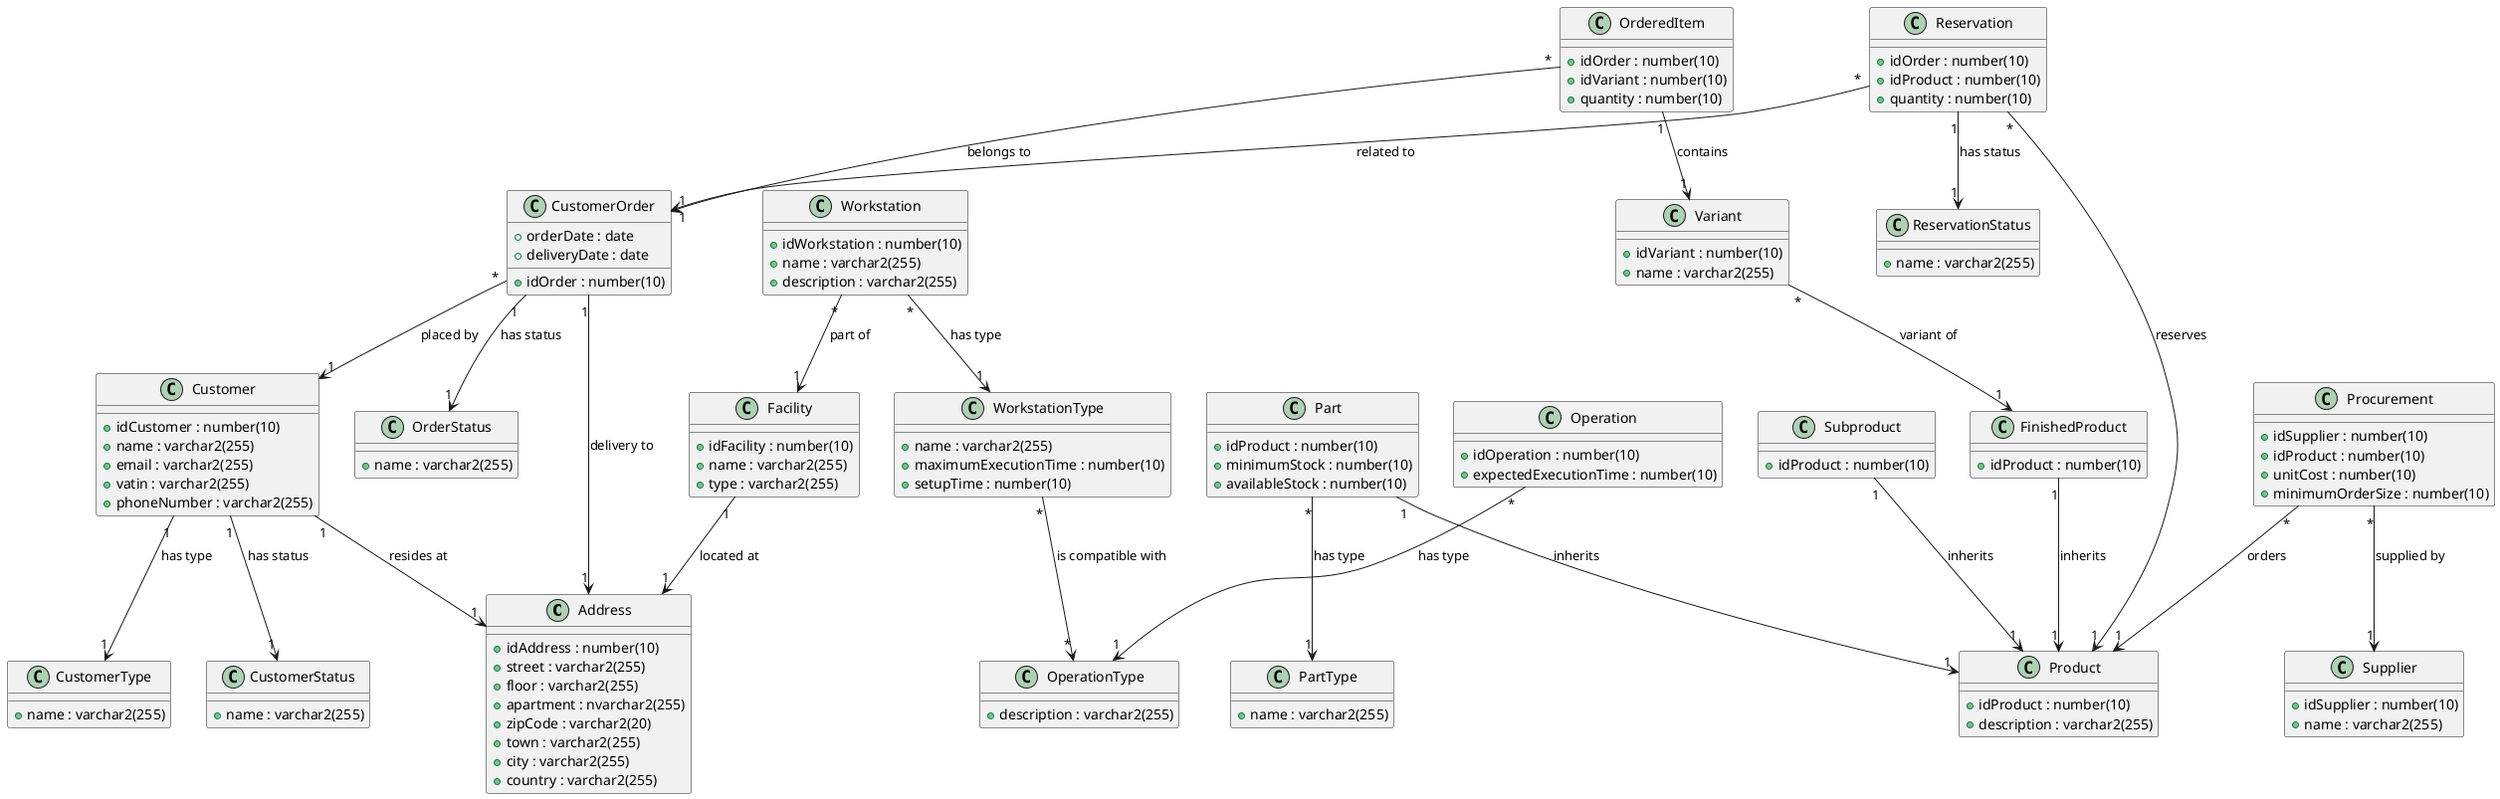 @startuml

class Address {
  + idAddress : number(10)
  + street : varchar2(255)
  + floor : varchar2(255)
  + apartment : nvarchar2(255)
  + zipCode : varchar2(20)
  + town : varchar2(255)
  + city : varchar2(255)
  + country : varchar2(255)
}

class Customer {
  + idCustomer : number(10)
  + name : varchar2(255)
  + email : varchar2(255)
  + vatin : varchar2(255)
  + phoneNumber : varchar2(255)
}

class CustomerOrder {
  + idOrder : number(10)
  + orderDate : date
  + deliveryDate : date
}

class Product {
  + idProduct : number(10)
  + description : varchar2(255)
}

class FinishedProduct {
  + idProduct : number(10)
}

class Part {
  + idProduct : number(10)
  + minimumStock : number(10)
  + availableStock : number(10)
}

class PartType {
  + name : varchar2(255)
}

class Subproduct {
  + idProduct : number(10)
}

class Variant {
  + idVariant : number(10)
  + name : varchar2(255)
}

class OrderedItem {
  + idOrder : number(10)
  + idVariant : number(10)
  + quantity : number(10)
}

class Reservation {
  + idOrder : number(10)
  + idProduct : number(10)
  + quantity : number(10)
}

class Facility {
  + idFacility : number(10)
  + name : varchar2(255)
  + type : varchar2(255)
}

class Workstation {
  + idWorkstation : number(10)
  + name : varchar2(255)
  + description : varchar2(255)
}

class WorkstationType {
  + name : varchar2(255)
  + maximumExecutionTime : number(10)
  + setupTime : number(10)
}

class Operation {
  + idOperation : number(10)
  + expectedExecutionTime : number(10)
}

class OperationType {
  + description : varchar2(255)
}

class Supplier {
  + idSupplier : number(10)
  + name : varchar2(255)
}

class Procurement {
  + idSupplier : number(10)
  + idProduct : number(10)
  + unitCost : number(10)
  + minimumOrderSize : number(10)
}

class CustomerType {
  + name : varchar2(255)
}

class CustomerStatus {
  + name : varchar2(255)
}

class OrderStatus {
  + name : varchar2(255)
}

class ReservationStatus {
  + name : varchar2(255)
}

Customer "1" --> "1" Address : resides at
Customer "1" --> "1" CustomerType : has type
Customer "1" --> "1" CustomerStatus : has status
CustomerOrder "*" --> "1" Customer : placed by
CustomerOrder "1" --> "1" Address : delivery to
CustomerOrder "1" --> "1" OrderStatus : has status
OrderedItem "*" --> "1" CustomerOrder : belongs to
OrderedItem "1" --> "1" Variant : contains
Reservation "*" --> "1" CustomerOrder : related to
Reservation "*" --> "1" Product : reserves
Reservation "1" --> "1" ReservationStatus : has status
Facility "1" --> "1" Address : located at
Workstation "*" --> "1" Facility : part of
Workstation "*" --> "1" WorkstationType : has type
Operation "*" --> "1" OperationType : has type
WorkstationType "*" --> "*" OperationType : is compatible with
Procurement "*" --> "1" Supplier : supplied by
Procurement "*" --> "1" Product : orders

FinishedProduct "1" --> "1" Product : inherits
Part "1" --> "1" Product : inherits
Part "*" --> "1" PartType : has type
Subproduct "1" --> "1" Product : inherits
Variant "*" --> "1" FinishedProduct : variant of

@enduml

